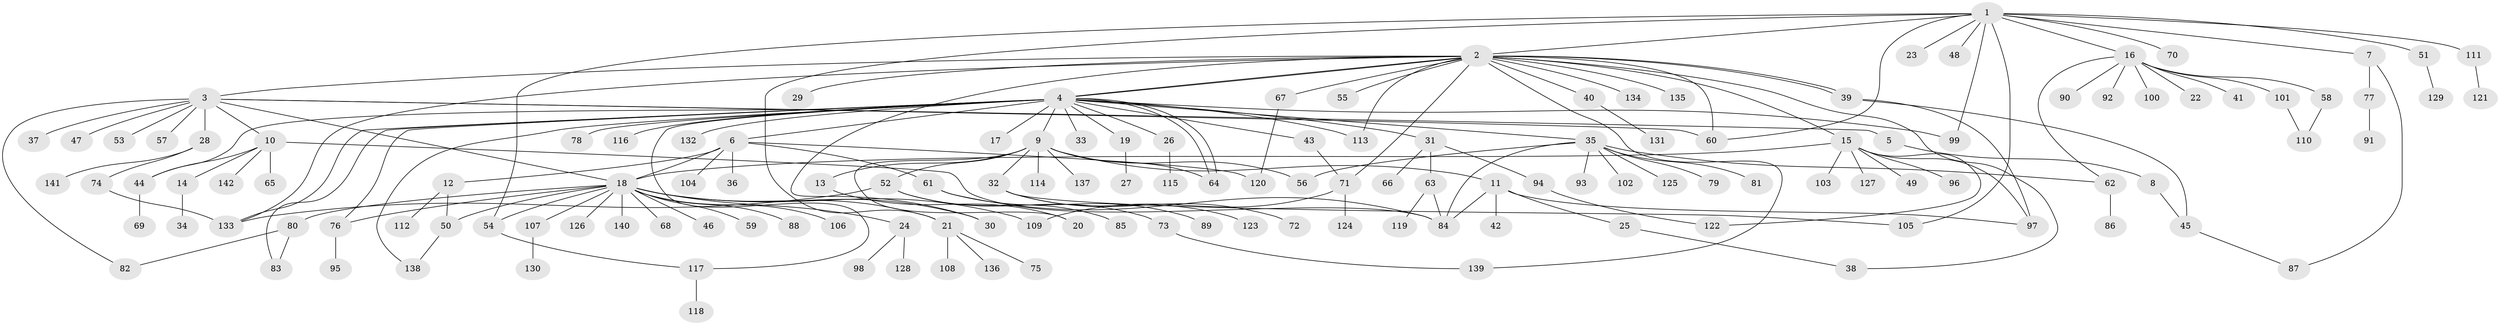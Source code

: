 // Generated by graph-tools (version 1.1) at 2025/49/03/09/25 03:49:48]
// undirected, 142 vertices, 183 edges
graph export_dot {
graph [start="1"]
  node [color=gray90,style=filled];
  1;
  2;
  3;
  4;
  5;
  6;
  7;
  8;
  9;
  10;
  11;
  12;
  13;
  14;
  15;
  16;
  17;
  18;
  19;
  20;
  21;
  22;
  23;
  24;
  25;
  26;
  27;
  28;
  29;
  30;
  31;
  32;
  33;
  34;
  35;
  36;
  37;
  38;
  39;
  40;
  41;
  42;
  43;
  44;
  45;
  46;
  47;
  48;
  49;
  50;
  51;
  52;
  53;
  54;
  55;
  56;
  57;
  58;
  59;
  60;
  61;
  62;
  63;
  64;
  65;
  66;
  67;
  68;
  69;
  70;
  71;
  72;
  73;
  74;
  75;
  76;
  77;
  78;
  79;
  80;
  81;
  82;
  83;
  84;
  85;
  86;
  87;
  88;
  89;
  90;
  91;
  92;
  93;
  94;
  95;
  96;
  97;
  98;
  99;
  100;
  101;
  102;
  103;
  104;
  105;
  106;
  107;
  108;
  109;
  110;
  111;
  112;
  113;
  114;
  115;
  116;
  117;
  118;
  119;
  120;
  121;
  122;
  123;
  124;
  125;
  126;
  127;
  128;
  129;
  130;
  131;
  132;
  133;
  134;
  135;
  136;
  137;
  138;
  139;
  140;
  141;
  142;
  1 -- 2;
  1 -- 7;
  1 -- 16;
  1 -- 21;
  1 -- 23;
  1 -- 48;
  1 -- 51;
  1 -- 54;
  1 -- 60;
  1 -- 70;
  1 -- 99;
  1 -- 105;
  1 -- 111;
  2 -- 3;
  2 -- 4;
  2 -- 4;
  2 -- 15;
  2 -- 29;
  2 -- 30;
  2 -- 38;
  2 -- 39;
  2 -- 39;
  2 -- 40;
  2 -- 55;
  2 -- 60;
  2 -- 67;
  2 -- 71;
  2 -- 113;
  2 -- 133;
  2 -- 134;
  2 -- 135;
  2 -- 139;
  3 -- 5;
  3 -- 10;
  3 -- 18;
  3 -- 28;
  3 -- 37;
  3 -- 47;
  3 -- 53;
  3 -- 57;
  3 -- 60;
  3 -- 82;
  4 -- 6;
  4 -- 9;
  4 -- 17;
  4 -- 19;
  4 -- 26;
  4 -- 31;
  4 -- 33;
  4 -- 35;
  4 -- 43;
  4 -- 44;
  4 -- 64;
  4 -- 64;
  4 -- 76;
  4 -- 78;
  4 -- 83;
  4 -- 99;
  4 -- 113;
  4 -- 116;
  4 -- 117;
  4 -- 132;
  4 -- 133;
  4 -- 138;
  5 -- 8;
  6 -- 12;
  6 -- 18;
  6 -- 36;
  6 -- 61;
  6 -- 104;
  6 -- 120;
  7 -- 77;
  7 -- 87;
  8 -- 45;
  9 -- 11;
  9 -- 13;
  9 -- 20;
  9 -- 32;
  9 -- 52;
  9 -- 56;
  9 -- 64;
  9 -- 114;
  9 -- 137;
  10 -- 14;
  10 -- 44;
  10 -- 65;
  10 -- 84;
  10 -- 142;
  11 -- 25;
  11 -- 42;
  11 -- 84;
  11 -- 97;
  12 -- 50;
  12 -- 112;
  13 -- 20;
  14 -- 34;
  15 -- 18;
  15 -- 49;
  15 -- 96;
  15 -- 97;
  15 -- 103;
  15 -- 122;
  15 -- 127;
  16 -- 22;
  16 -- 41;
  16 -- 58;
  16 -- 62;
  16 -- 90;
  16 -- 92;
  16 -- 100;
  16 -- 101;
  18 -- 21;
  18 -- 24;
  18 -- 30;
  18 -- 46;
  18 -- 50;
  18 -- 54;
  18 -- 59;
  18 -- 68;
  18 -- 76;
  18 -- 80;
  18 -- 88;
  18 -- 106;
  18 -- 107;
  18 -- 109;
  18 -- 126;
  18 -- 140;
  19 -- 27;
  21 -- 75;
  21 -- 108;
  21 -- 136;
  24 -- 98;
  24 -- 128;
  25 -- 38;
  26 -- 115;
  28 -- 74;
  28 -- 141;
  31 -- 63;
  31 -- 66;
  31 -- 94;
  32 -- 72;
  32 -- 105;
  32 -- 123;
  35 -- 56;
  35 -- 62;
  35 -- 79;
  35 -- 81;
  35 -- 84;
  35 -- 93;
  35 -- 102;
  35 -- 125;
  39 -- 45;
  39 -- 97;
  40 -- 131;
  43 -- 71;
  44 -- 69;
  45 -- 87;
  50 -- 138;
  51 -- 129;
  52 -- 73;
  52 -- 85;
  52 -- 133;
  54 -- 117;
  58 -- 110;
  61 -- 84;
  61 -- 89;
  62 -- 86;
  63 -- 84;
  63 -- 119;
  67 -- 120;
  71 -- 109;
  71 -- 124;
  73 -- 139;
  74 -- 133;
  76 -- 95;
  77 -- 91;
  80 -- 82;
  80 -- 83;
  94 -- 122;
  101 -- 110;
  107 -- 130;
  111 -- 121;
  117 -- 118;
}
